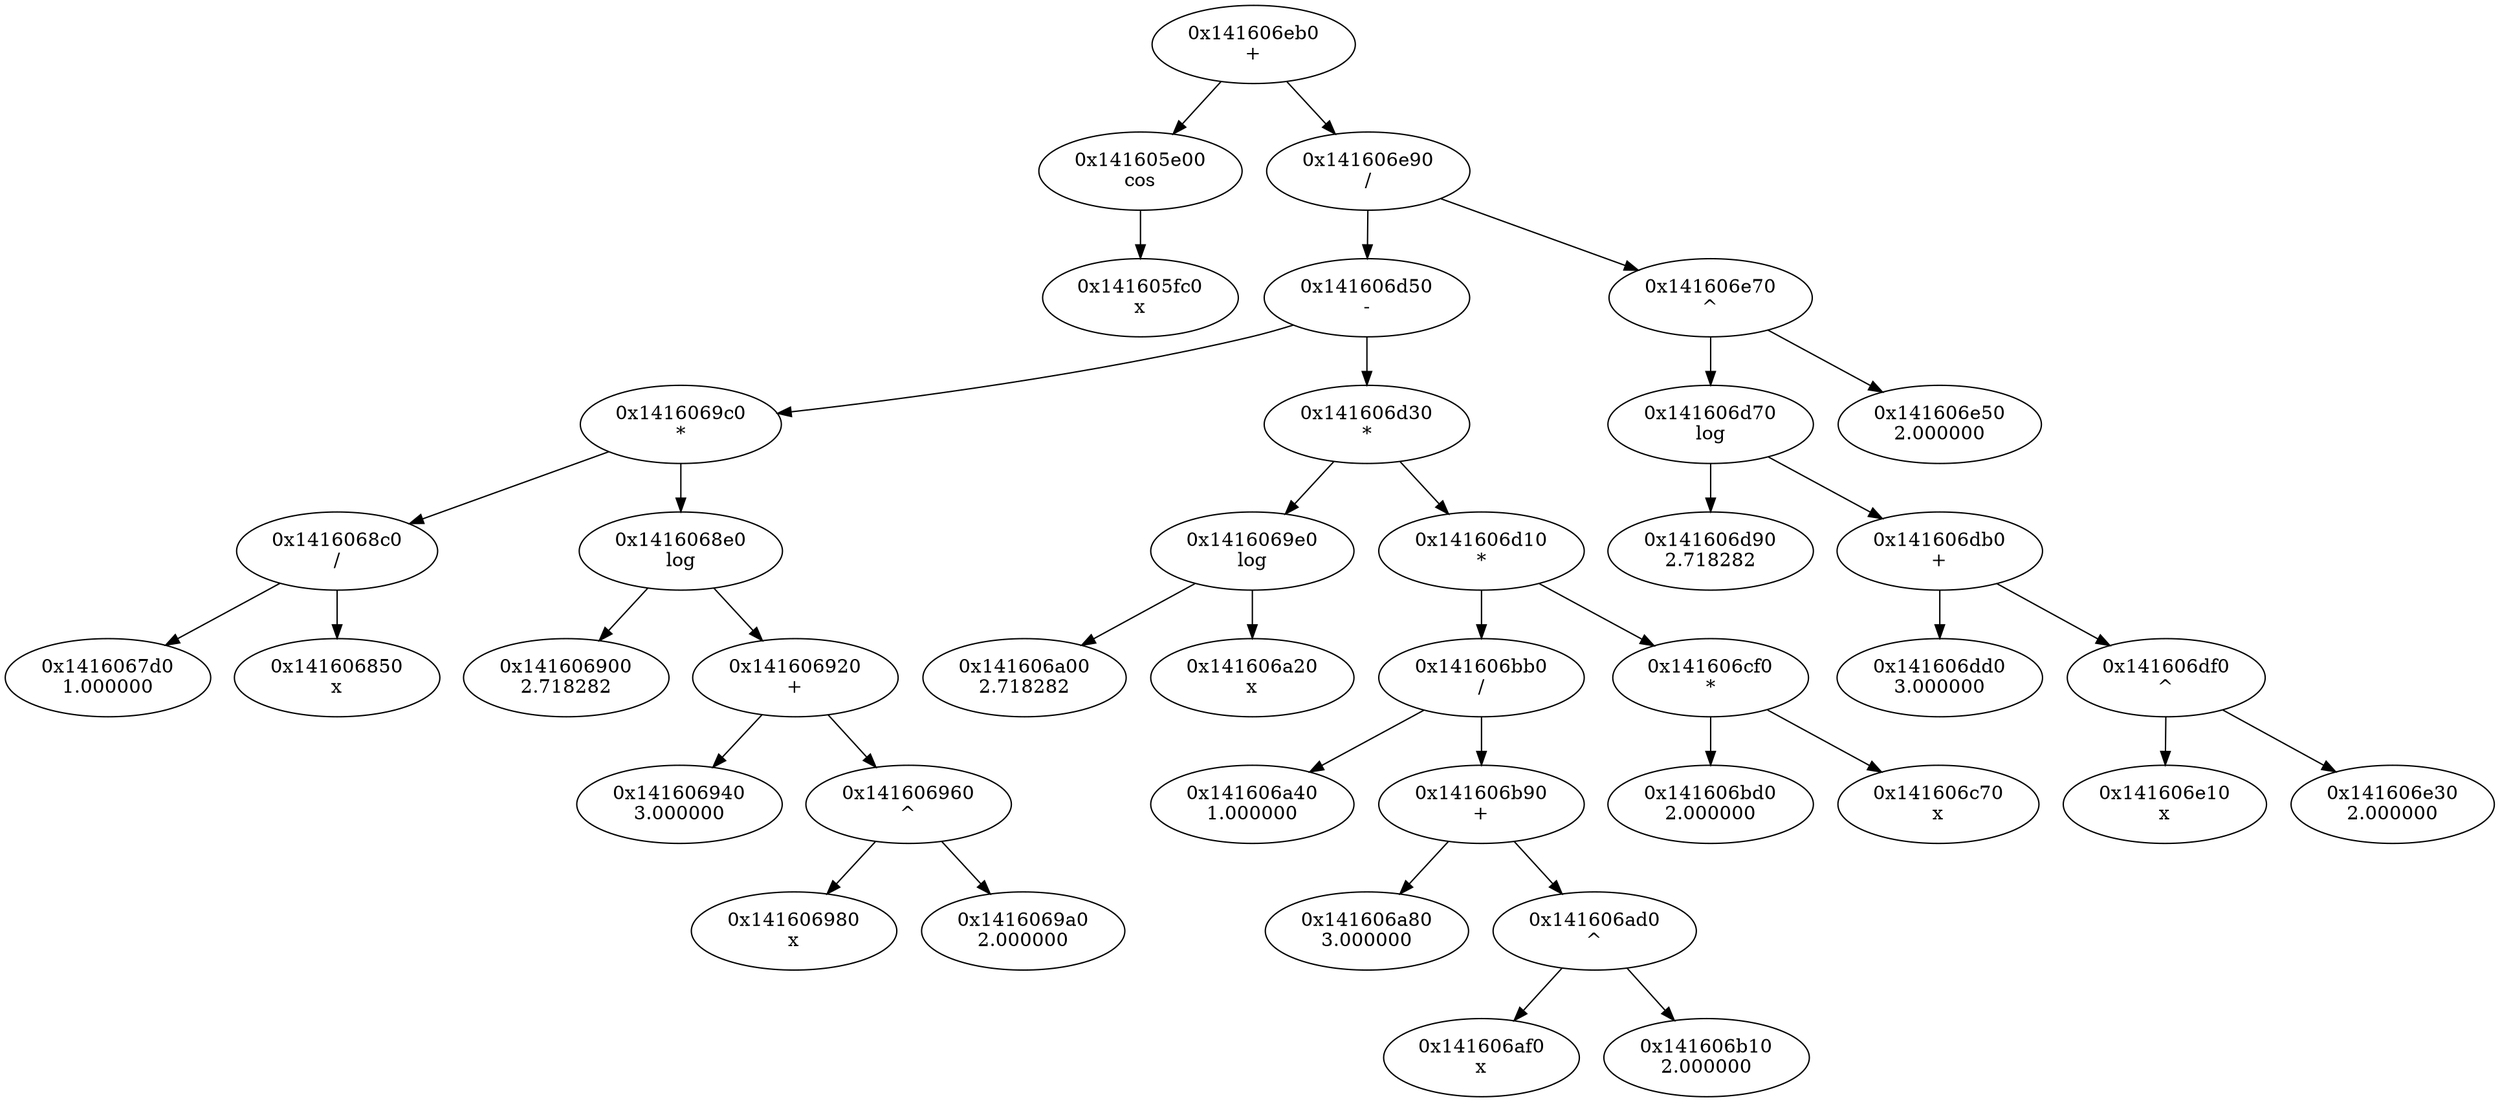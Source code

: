 digraph {
	graph [bb="0,0,1581.1,809.84"];
	node [label="\N"];
	"0x141606eb0
+"	[height=0.80532,
		pos="791.82,780.85",
		width=1.7579];
	"0x141605e00
cos"	[height=0.80532,
		pos="719.82,686.87",
		width=1.7579];
	"0x141606eb0
+" -> "0x141605e00
cos"	[pos="e,740.59,714.42 770.99,753.25 763.68,743.9 755.34,733.26 747.55,723.3"];
	"0x141606e90
/"	[height=0.80532,
		pos="864.82,686.87",
		width=1.7579];
	"0x141606eb0
+" -> "0x141606e90
/"	[pos="e,843.75,714.42 812.93,753.25 820.35,743.9 828.8,733.26 836.7,723.3"];
	"0x141605fc0
x"	[height=0.80532,
		pos="719.82,592.89",
		width=1.7138];
	"0x141605e00
cos" -> "0x141605fc0
x"	[pos="e,719.82,622.3 719.82,657.52 719.82,650 719.82,641.74 719.82,633.74"];
	"0x141606d50
-"	[height=0.80532,
		pos="863.82,592.89",
		width=1.7727];
	"0x141606e90
/" -> "0x141606d50
-"	[pos="e,864.13,622.3 864.51,657.52 864.43,650 864.34,641.74 864.25,633.74"];
	"0x141606e70
^"	[height=0.80532,
		pos="1082.8,592.89",
		width=1.7579];
	"0x141606e90
/" -> "0x141606e70
^"	[pos="e,1036.9,613.26 910.78,666.48 944.55,652.23 990.61,632.79 1026.6,617.62"];
	"0x1416069c0
*"	[height=0.80532,
		pos="428.82,498.91",
		width=1.7579];
	"0x141606d50
-" -> "0x1416069c0
*"	[pos="e,489.81,507.07 817.53,572.62 808.76,569.4 799.58,566.33 790.82,563.9 691.96,536.48 574.52,518.26 500.81,508.5"];
	"0x141606d30
*"	[height=0.80532,
		pos="863.82,498.91",
		width=1.7727];
	"0x141606d50
-" -> "0x141606d30
*"	[pos="e,863.82,528.32 863.82,563.54 863.82,556.02 863.82,547.76 863.82,539.75"];
	"0x1416068c0
/"	[height=0.80532,
		pos="209.82,404.92",
		width=1.7579];
	"0x1416069c0
*" -> "0x1416068c0
/"	[pos="e,255.67,425.18 382.91,478.62 348.89,464.33 302.34,444.78 266.08,429.55"];
	"0x1416068e0
log"	[height=0.80532,
		pos="428.82,404.92",
		width=1.7579];
	"0x1416069c0
*" -> "0x1416068e0
log"	[pos="e,428.82,434.34 428.82,469.56 428.82,462.04 428.82,453.78 428.82,445.77"];
	"0x1416067d0
1.000000"	[height=0.80532,
		pos="63.816,310.94",
		width=1.7727];
	"0x1416068c0
/" -> "0x1416067d0
1.000000"	[pos="e,100.58,335.1 173.35,380.95 154.26,368.92 130.68,354.07 110.29,341.22"];
	"0x141606850
x"	[height=0.80532,
		pos="209.82,310.94",
		width=1.7727];
	"0x1416068c0
/" -> "0x141606850
x"	[pos="e,209.82,340.35 209.82,375.57 209.82,368.06 209.82,359.79 209.82,351.79"];
	"0x141606900
2.718282"	[height=0.80532,
		pos="355.82,310.94",
		width=1.7727];
	"0x1416068e0
log" -> "0x141606900
2.718282"	[pos="e,376.88,338.49 407.7,377.32 400.29,367.97 391.83,357.32 383.94,347.37"];
	"0x141606920
+"	[height=0.80532,
		pos="501.82,310.94",
		width=1.7727];
	"0x1416068e0
log" -> "0x141606920
+"	[pos="e,480.75,338.49 449.93,377.32 457.35,367.97 465.8,357.32 473.7,347.37"];
	"0x141606940
3.000000"	[height=0.80532,
		pos="427.82,216.96",
		width=1.7727];
	"0x141606920
+" -> "0x141606940
3.000000"	[pos="e,449.17,244.5 480.41,283.33 472.9,273.99 464.33,263.34 456.32,253.39"];
	"0x141606960
^"	[height=0.80532,
		pos="573.82,216.96",
		width=1.7727];
	"0x141606920
+" -> "0x141606960
^"	[pos="e,552.79,244.82 522.64,283.33 529.89,274.07 538.15,263.53 545.88,253.65"];
	"0x141606980
x"	[height=0.80532,
		pos="500.82,122.97",
		width=1.7727];
	"0x141606960
^" -> "0x141606980
x"	[pos="e,521.88,150.52 552.7,189.35 545.29,180.01 536.83,169.36 528.94,159.41"];
	"0x1416069a0
2.000000"	[height=0.80532,
		pos="645.82,122.97",
		width=1.7579];
	"0x141606960
^" -> "0x1416069a0
2.000000"	[pos="e,625.04,150.52 594.64,189.35 601.96,180.01 610.29,169.36 618.08,159.41"];
	"0x1416069e0
log"	[height=0.80532,
		pos="791.82,404.92",
		width=1.7579];
	"0x141606d30
*" -> "0x1416069e0
log"	[pos="e,812.59,432.47 842.99,471.3 835.68,461.96 827.34,451.31 819.55,441.35"];
	"0x141606d10
*"	[height=0.80532,
		pos="936.82,404.92",
		width=1.7727];
	"0x141606d30
*" -> "0x141606d10
*"	[pos="e,915.75,432.47 884.93,471.3 892.35,461.96 900.8,451.31 908.7,441.35"];
	"0x141606a00
2.718282"	[height=0.80532,
		pos="646.82,310.94",
		width=1.7579];
	"0x1416069e0
log" -> "0x141606a00
2.718282"	[pos="e,683.32,335.1 755.6,380.95 736.64,368.92 713.22,354.07 692.98,341.22"];
	"0x141606a20
x"	[height=0.80532,
		pos="791.82,310.94",
		width=1.7579];
	"0x1416069e0
log" -> "0x141606a20
x"	[pos="e,791.82,340.35 791.82,375.57 791.82,368.06 791.82,359.79 791.82,351.79"];
	"0x141606bb0
/"	[height=0.80532,
		pos="936.82,310.94",
		width=1.7727];
	"0x141606d10
*" -> "0x141606bb0
/"	[pos="e,936.82,340.35 936.82,375.57 936.82,368.06 936.82,359.79 936.82,351.79"];
	"0x141606cf0
*"	[height=0.80532,
		pos="1082.8,310.94",
		width=1.7138];
	"0x141606d10
*" -> "0x141606cf0
*"	[pos="e,1046.6,334.78 973.28,380.95 992.6,368.78 1016.5,353.7 1037.1,340.75"];
	"0x141606a40
1.000000"	[height=0.80532,
		pos="791.82,216.96",
		width=1.7579];
	"0x141606bb0
/" -> "0x141606a40
1.000000"	[pos="e,828.14,241 900.23,286.73 881.26,274.7 857.92,259.89 837.75,247.1"];
	"0x141606b90
+"	[height=0.80532,
		pos="936.82,216.96",
		width=1.7727];
	"0x141606bb0
/" -> "0x141606b90
+"	[pos="e,936.82,246.37 936.82,281.59 936.82,274.07 936.82,265.81 936.82,257.8"];
	"0x141606a80
3.000000"	[height=0.80532,
		pos="863.82,122.97",
		width=1.7579];
	"0x141606b90
+" -> "0x141606a80
3.000000"	[pos="e,884.88,150.52 915.7,189.35 908.29,180.01 899.83,169.36 891.94,159.41"];
	"0x141606ad0
^"	[height=0.80532,
		pos="1008.8,122.97",
		width=1.7579];
	"0x141606b90
+" -> "0x141606ad0
^"	[pos="e,988.04,150.52 957.64,189.35 964.96,180.01 973.29,169.36 981.08,159.41"];
	"0x141606af0
x"	[height=0.80532,
		pos="936.82,28.991",
		width=1.7138];
	"0x141606ad0
^" -> "0x141606af0
x"	[pos="e,957.59,56.537 987.99,95.369 980.68,86.026 972.34,75.376 964.55,65.423"];
	"0x141606b10
2.000000"	[height=0.80532,
		pos="1080.8,28.991",
		width=1.7727];
	"0x141606ad0
^" -> "0x141606b10
2.000000"	[pos="e,1059.8,56.855 1029.6,95.369 1036.9,86.107 1045.1,75.561 1052.9,65.683"];
	"0x141606bd0
2.000000"	[height=0.80532,
		pos="1082.8,216.96",
		width=1.7727];
	"0x141606cf0
*" -> "0x141606bd0
2.000000"	[pos="e,1082.8,246.37 1082.8,281.59 1082.8,274.07 1082.8,265.81 1082.8,257.8"];
	"0x141606c70
x"	[height=0.80532,
		pos="1227.8,216.96",
		width=1.7579];
	"0x141606cf0
*" -> "0x141606c70
x"	[pos="e,1191.3,241.12 1119,286.97 1138,274.94 1161.4,260.08 1181.7,247.24"];
	"0x141606d70
log"	[height=0.80532,
		pos="1082.8,498.91",
		width=1.7727];
	"0x141606e70
^" -> "0x141606d70
log"	[pos="e,1082.8,528.32 1082.8,563.54 1082.8,556.02 1082.8,547.76 1082.8,539.75"];
	"0x141606e50
2.000000"	[height=0.80532,
		pos="1227.8,498.91",
		width=1.7579];
	"0x141606e70
^" -> "0x141606e50
2.000000"	[pos="e,1191.3,523.06 1119,568.91 1138,556.89 1161.4,542.03 1181.7,529.19"];
	"0x141606d90
2.718282"	[height=0.80532,
		pos="1082.8,404.92",
		width=1.7727];
	"0x141606d70
log" -> "0x141606d90
2.718282"	[pos="e,1082.8,434.34 1082.8,469.56 1082.8,462.04 1082.8,453.78 1082.8,445.77"];
	"0x141606db0
+"	[height=0.80532,
		pos="1228.8,404.92",
		width=1.7727];
	"0x141606d70
log" -> "0x141606db0
+"	[pos="e,1192.1,429.08 1119.3,474.93 1138.4,462.9 1162,448.05 1182.3,435.2"];
	"0x141606dd0
3.000000"	[height=0.80532,
		pos="1228.8,310.94",
		width=1.7727];
	"0x141606db0
+" -> "0x141606dd0
3.000000"	[pos="e,1228.8,340.35 1228.8,375.57 1228.8,368.06 1228.8,359.79 1228.8,351.79"];
	"0x141606df0
^"	[height=0.80532,
		pos="1372.8,310.94",
		width=1.7285];
	"0x141606db0
+" -> "0x141606df0
^"	[pos="e,1336.7,334.98 1265.2,380.71 1284,368.68 1307.2,353.87 1327.2,341.08"];
	"0x141606e10
x"	[height=0.80532,
		pos="1372.8,216.96",
		width=1.7579];
	"0x141606df0
^" -> "0x141606e10
x"	[pos="e,1372.8,246.37 1372.8,281.59 1372.8,274.07 1372.8,265.81 1372.8,257.8"];
	"0x141606e30
2.000000"	[height=0.80532,
		pos="1517.8,216.96",
		width=1.7579];
	"0x141606df0
^" -> "0x141606e30
2.000000"	[pos="e,1481.3,241.12 1409,286.97 1428,274.94 1451.4,260.08 1471.7,247.24"];
}
